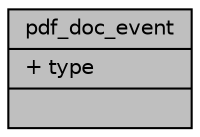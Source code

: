 digraph "pdf_doc_event"
{
 // LATEX_PDF_SIZE
  edge [fontname="Helvetica",fontsize="10",labelfontname="Helvetica",labelfontsize="10"];
  node [fontname="Helvetica",fontsize="10",shape=record];
  Node1 [label="{pdf_doc_event\n|+ type\l|}",height=0.2,width=0.4,color="black", fillcolor="grey75", style="filled", fontcolor="black",tooltip=" "];
}
